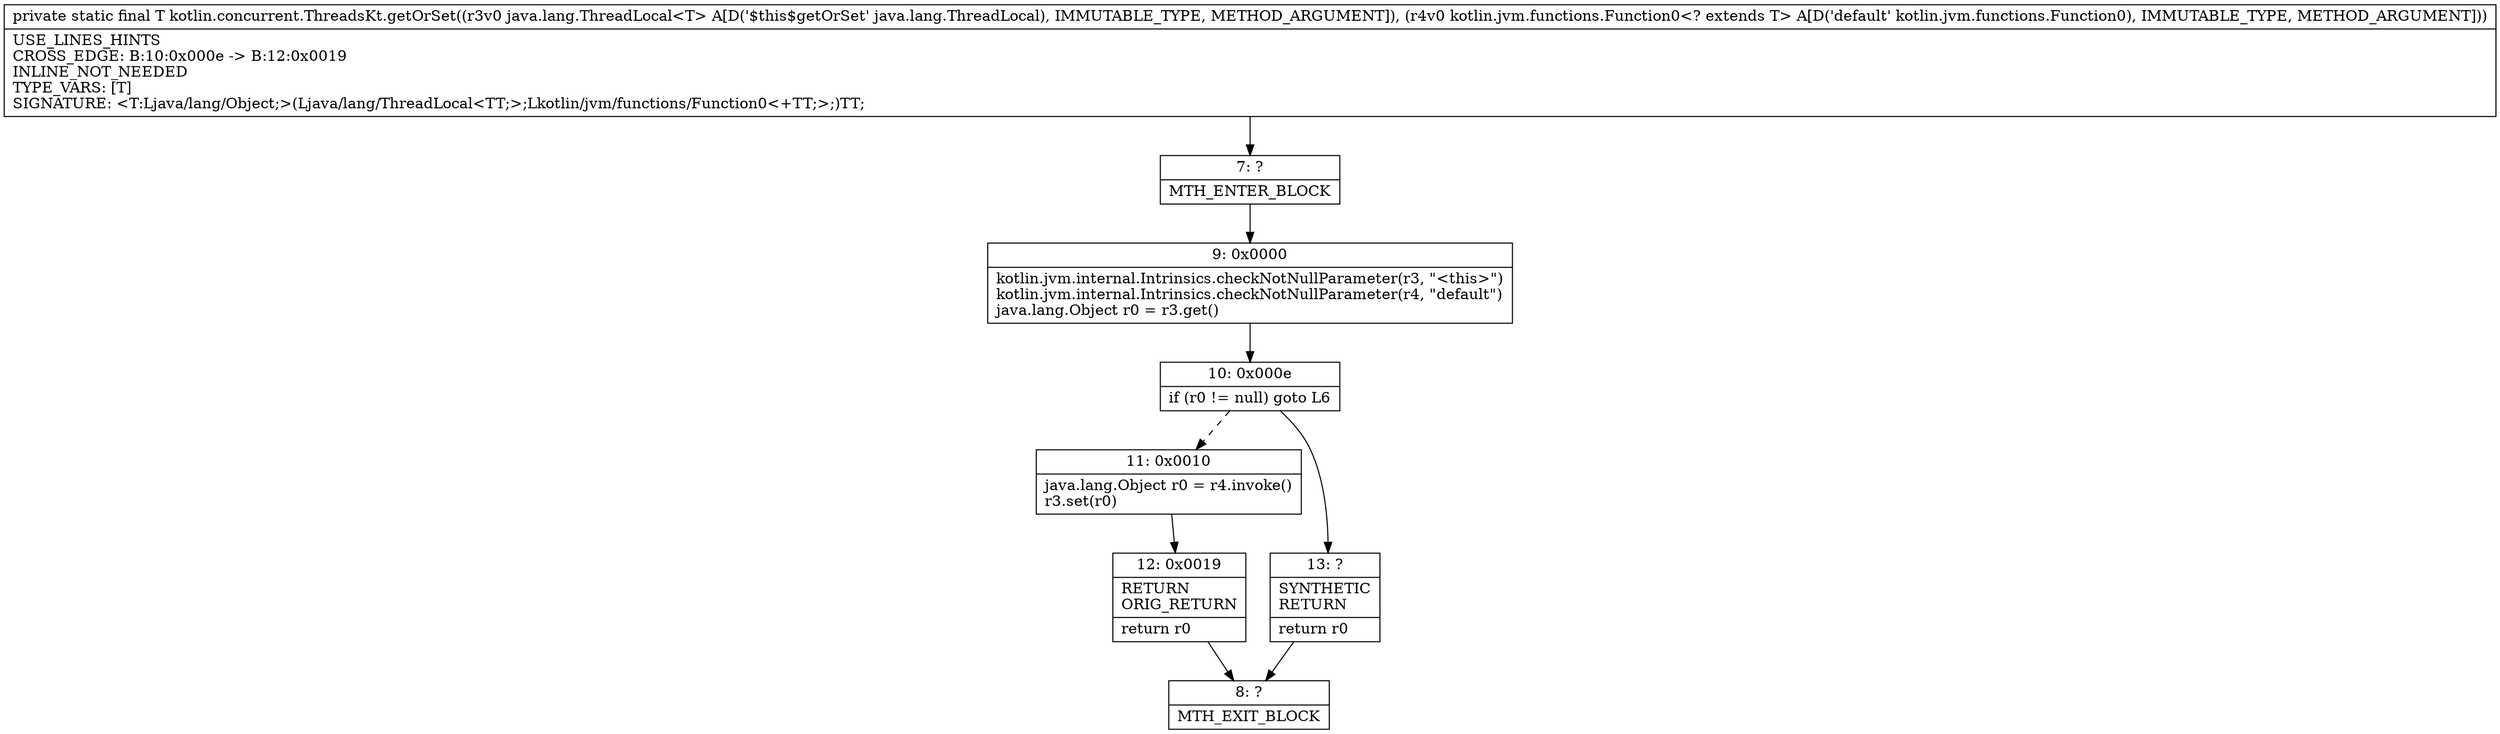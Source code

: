 digraph "CFG forkotlin.concurrent.ThreadsKt.getOrSet(Ljava\/lang\/ThreadLocal;Lkotlin\/jvm\/functions\/Function0;)Ljava\/lang\/Object;" {
Node_7 [shape=record,label="{7\:\ ?|MTH_ENTER_BLOCK\l}"];
Node_9 [shape=record,label="{9\:\ 0x0000|kotlin.jvm.internal.Intrinsics.checkNotNullParameter(r3, \"\<this\>\")\lkotlin.jvm.internal.Intrinsics.checkNotNullParameter(r4, \"default\")\ljava.lang.Object r0 = r3.get()\l}"];
Node_10 [shape=record,label="{10\:\ 0x000e|if (r0 != null) goto L6\l}"];
Node_11 [shape=record,label="{11\:\ 0x0010|java.lang.Object r0 = r4.invoke()\lr3.set(r0)\l}"];
Node_12 [shape=record,label="{12\:\ 0x0019|RETURN\lORIG_RETURN\l|return r0\l}"];
Node_8 [shape=record,label="{8\:\ ?|MTH_EXIT_BLOCK\l}"];
Node_13 [shape=record,label="{13\:\ ?|SYNTHETIC\lRETURN\l|return r0\l}"];
MethodNode[shape=record,label="{private static final T kotlin.concurrent.ThreadsKt.getOrSet((r3v0 java.lang.ThreadLocal\<T\> A[D('$this$getOrSet' java.lang.ThreadLocal), IMMUTABLE_TYPE, METHOD_ARGUMENT]), (r4v0 kotlin.jvm.functions.Function0\<? extends T\> A[D('default' kotlin.jvm.functions.Function0), IMMUTABLE_TYPE, METHOD_ARGUMENT]))  | USE_LINES_HINTS\lCROSS_EDGE: B:10:0x000e \-\> B:12:0x0019\lINLINE_NOT_NEEDED\lTYPE_VARS: [T]\lSIGNATURE: \<T:Ljava\/lang\/Object;\>(Ljava\/lang\/ThreadLocal\<TT;\>;Lkotlin\/jvm\/functions\/Function0\<+TT;\>;)TT;\l}"];
MethodNode -> Node_7;Node_7 -> Node_9;
Node_9 -> Node_10;
Node_10 -> Node_11[style=dashed];
Node_10 -> Node_13;
Node_11 -> Node_12;
Node_12 -> Node_8;
Node_13 -> Node_8;
}

